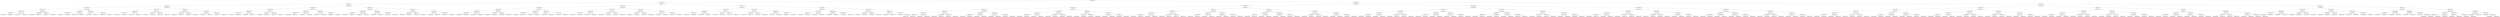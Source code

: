 digraph G{
808334468 [label="Node{data=[7876, 7876]}"]
808334468 -> 1303450773
1303450773 [label="Node{data=[6581, 6581]}"]
1303450773 -> 1870912393
1870912393 [label="Node{data=[2350, 2350]}"]
1870912393 -> 1360012881
1360012881 [label="Node{data=[2109, 2109]}"]
1360012881 -> 282829539
282829539 [label="Node{data=[2061, 2061]}"]
282829539 -> 1426790865
1426790865 [label="Node{data=[2007, 2007]}"]
1426790865 -> 614850410
614850410 [label="Node{data=[1940, 1940]}"]
614850410 -> 1960265473
1960265473 [label="Node{data=[1938, 1938]}"]
1960265473 -> 961949634
961949634 [label="Node{data=[1937, 1937]}"]
1960265473 -> 882797736
882797736 [label="Node{data=[1939, 1939]}"]
614850410 -> 1045081054
1045081054 [label="Node{data=[1982, 1982]}"]
1045081054 -> 1894452313
1894452313 [label="Node{data=[1941, 1941]}"]
1045081054 -> 2026575289
2026575289 [label="Node{data=[2006, 2006]}"]
1426790865 -> 1064815908
1064815908 [label="Node{data=[2011, 2011]}"]
1064815908 -> 1409844559
1409844559 [label="Node{data=[2009, 2009]}"]
1409844559 -> 2091500115
2091500115 [label="Node{data=[2008, 2008]}"]
1409844559 -> 1559197346
1559197346 [label="Node{data=[2010, 2010]}"]
1064815908 -> 1567657718
1567657718 [label="Node{data=[2059, 2059]}"]
1567657718 -> 1296190186
1296190186 [label="Node{data=[2012, 2012]}"]
1567657718 -> 2144055883
2144055883 [label="Node{data=[2060, 2060]}"]
282829539 -> 1488359798
1488359798 [label="Node{data=[2069, 2069]}"]
1488359798 -> 32027560
32027560 [label="Node{data=[2065, 2065]}"]
32027560 -> 1579330661
1579330661 [label="Node{data=[2063, 2063]}"]
1579330661 -> 2094601216
2094601216 [label="Node{data=[2062, 2062]}"]
1579330661 -> 277354444
277354444 [label="Node{data=[2064, 2064]}"]
32027560 -> 1413055366
1413055366 [label="Node{data=[2067, 2067]}"]
1413055366 -> 523455712
523455712 [label="Node{data=[2066, 2066]}"]
1413055366 -> 729686546
729686546 [label="Node{data=[2068, 2068]}"]
1488359798 -> 2073585350
2073585350 [label="Node{data=[2073, 2073]}"]
2073585350 -> 1663430528
1663430528 [label="Node{data=[2071, 2071]}"]
1663430528 -> 1727331144
1727331144 [label="Node{data=[2070, 2070]}"]
1663430528 -> 1010842422
1010842422 [label="Node{data=[2072, 2072]}"]
2073585350 -> 81183790
81183790 [label="Node{data=[2075, 2075]}"]
81183790 -> 1220768475
1220768475 [label="Node{data=[2074, 2074]}"]
81183790 -> 162328112
162328112 [label="Node{data=[2076, 2076]}"]
1360012881 -> 873004472
873004472 [label="Node{data=[2166, 2166]}"]
873004472 -> 105756835
105756835 [label="Node{data=[2117, 2117]}"]
105756835 -> 1431000859
1431000859 [label="Node{data=[2113, 2113]}"]
1431000859 -> 1006173932
1006173932 [label="Node{data=[2111, 2111]}"]
1006173932 -> 1215181078
1215181078 [label="Node{data=[2110, 2110]}"]
1006173932 -> 588054552
588054552 [label="Node{data=[2112, 2112]}"]
1431000859 -> 745634029
745634029 [label="Node{data=[2115, 2115]}"]
745634029 -> 1342372881
1342372881 [label="Node{data=[2114, 2114]}"]
745634029 -> 1767735686
1767735686 [label="Node{data=[2116, 2116]}"]
105756835 -> 572211573
572211573 [label="Node{data=[2121, 2121]}"]
572211573 -> 92988363
92988363 [label="Node{data=[2119, 2119]}"]
92988363 -> 1118795039
1118795039 [label="Node{data=[2118, 2118]}"]
92988363 -> 1199279485
1199279485 [label="Node{data=[2120, 2120]}"]
572211573 -> 1066630158
1066630158 [label="Node{data=[2139, 2139]}"]
1066630158 -> 1834304652
1834304652 [label="Node{data=[2138, 2138]}"]
1066630158 -> 1424741300
1424741300 [label="Node{data=[2140, 2140]}"]
873004472 -> 1331735601
1331735601 [label="Node{data=[2342, 2342]}"]
1331735601 -> 1798818527
1798818527 [label="Node{data=[2338, 2338]}"]
1798818527 -> 738296337
738296337 [label="Node{data=[2210, 2210]}"]
738296337 -> 645763670
645763670 [label="Node{data=[2196, 2196]}"]
738296337 -> 1823908748
1823908748 [label="Node{data=[2337, 2337]}"]
1798818527 -> 964886007
964886007 [label="Node{data=[2340, 2340]}"]
964886007 -> 422830556
422830556 [label="Node{data=[2339, 2339]}"]
964886007 -> 1402355598
1402355598 [label="Node{data=[2341, 2341]}"]
1331735601 -> 182799539
182799539 [label="Node{data=[2346, 2346]}"]
182799539 -> 614884701
614884701 [label="Node{data=[2344, 2344]}"]
614884701 -> 580738324
580738324 [label="Node{data=[2343, 2343]}"]
614884701 -> 1083538566
1083538566 [label="Node{data=[2345, 2345]}"]
182799539 -> 1614094579
1614094579 [label="Node{data=[2348, 2348]}"]
1614094579 -> 2007903525
2007903525 [label="Node{data=[2347, 2347]}"]
1614094579 -> 1058253625
1058253625 [label="Node{data=[2349, 2349]}"]
1870912393 -> 1418297617
1418297617 [label="Node{data=[6524, 6524]}"]
1418297617 -> 494010827
494010827 [label="Node{data=[6489, 6489]}"]
494010827 -> 464769093
464769093 [label="Node{data=[2387, 2387]}"]
464769093 -> 970713705
970713705 [label="Node{data=[2354, 2354]}"]
970713705 -> 558003530
558003530 [label="Node{data=[2352, 2352]}"]
558003530 -> 741557488
741557488 [label="Node{data=[2351, 2351]}"]
558003530 -> 688363723
688363723 [label="Node{data=[2353, 2353]}"]
970713705 -> 1340712736
1340712736 [label="Node{data=[2356, 2356]}"]
1340712736 -> 2108912562
2108912562 [label="Node{data=[2355, 2355]}"]
1340712736 -> 1267838000
1267838000 [label="Node{data=[2357, 2357]}"]
464769093 -> 1590010953
1590010953 [label="Node{data=[3478, 3478]}"]
1590010953 -> 1553451030
1553451030 [label="Node{data=[3420, 3420]}"]
1553451030 -> 979308245
979308245 [label="Node{data=[2404, 2404]}"]
1553451030 -> 2087306626
2087306626 [label="Node{data=[3476, 3476]}"]
1590010953 -> 259899818
259899818 [label="Node{data=[3508, 3508]}"]
259899818 -> 1833467691
1833467691 [label="Node{data=[3507, 3507]}"]
259899818 -> 790887921
790887921 [label="Node{data=[5513, 5513]}"]
494010827 -> 492070978
492070978 [label="Node{data=[6516, 6516]}"]
492070978 -> 2084932307
2084932307 [label="Node{data=[6512, 6512]}"]
2084932307 -> 1390023511
1390023511 [label="Node{data=[6510, 6510]}"]
1390023511 -> 1646698632
1646698632 [label="Node{data=[6509, 6509]}"]
1390023511 -> 1552859894
1552859894 [label="Node{data=[6511, 6511]}"]
2084932307 -> 214816934
214816934 [label="Node{data=[6514, 6514]}"]
214816934 -> 235872963
235872963 [label="Node{data=[6513, 6513]}"]
214816934 -> 1501225322
1501225322 [label="Node{data=[6515, 6515]}"]
492070978 -> 1934164417
1934164417 [label="Node{data=[6520, 6520]}"]
1934164417 -> 295960550
295960550 [label="Node{data=[6518, 6518]}"]
295960550 -> 1724767787
1724767787 [label="Node{data=[6517, 6517]}"]
295960550 -> 1748111913
1748111913 [label="Node{data=[6519, 6519]}"]
1934164417 -> 1406026215
1406026215 [label="Node{data=[6522, 6522]}"]
1406026215 -> 1570560183
1570560183 [label="Node{data=[6521, 6521]}"]
1406026215 -> 1437100457
1437100457 [label="Node{data=[6523, 6523]}"]
1418297617 -> 762550895
762550895 [label="Node{data=[6565, 6565]}"]
762550895 -> 210970463
210970463 [label="Node{data=[6532, 6532]}"]
210970463 -> 930160410
930160410 [label="Node{data=[6528, 6528]}"]
930160410 -> 562220412
562220412 [label="Node{data=[6526, 6526]}"]
562220412 -> 278109121
278109121 [label="Node{data=[6525, 6525]}"]
562220412 -> 95416147
95416147 [label="Node{data=[6527, 6527]}"]
930160410 -> 974764339
974764339 [label="Node{data=[6530, 6530]}"]
974764339 -> 222784033
222784033 [label="Node{data=[6529, 6529]}"]
974764339 -> 25605595
25605595 [label="Node{data=[6531, 6531]}"]
210970463 -> 2074675151
2074675151 [label="Node{data=[6536, 6536]}"]
2074675151 -> 202308008
202308008 [label="Node{data=[6534, 6534]}"]
202308008 -> 976129130
976129130 [label="Node{data=[6533, 6533]}"]
202308008 -> 246599321
246599321 [label="Node{data=[6535, 6535]}"]
2074675151 -> 1024866303
1024866303 [label="Node{data=[6553, 6553]}"]
1024866303 -> 1185831500
1185831500 [label="Node{data=[6537, 6537]}"]
1024866303 -> 145609519
145609519 [label="Node{data=[6564, 6564]}"]
762550895 -> 275972773
275972773 [label="Node{data=[6573, 6573]}"]
275972773 -> 483817115
483817115 [label="Node{data=[6569, 6569]}"]
483817115 -> 673063799
673063799 [label="Node{data=[6567, 6567]}"]
673063799 -> 1322039792
1322039792 [label="Node{data=[6566, 6566]}"]
673063799 -> 1185082534
1185082534 [label="Node{data=[6568, 6568]}"]
483817115 -> 1777285191
1777285191 [label="Node{data=[6571, 6571]}"]
1777285191 -> 808696726
808696726 [label="Node{data=[6570, 6570]}"]
1777285191 -> 463177561
463177561 [label="Node{data=[6572, 6572]}"]
275972773 -> 1250791248
1250791248 [label="Node{data=[6577, 6577]}"]
1250791248 -> 1513139014
1513139014 [label="Node{data=[6575, 6575]}"]
1513139014 -> 2003981469
2003981469 [label="Node{data=[6574, 6574]}"]
1513139014 -> 815051877
815051877 [label="Node{data=[6576, 6576]}"]
1250791248 -> 373639720
373639720 [label="Node{data=[6579, 6579]}"]
373639720 -> 1232124221
1232124221 [label="Node{data=[6578, 6578]}"]
373639720 -> 742644274
742644274 [label="Node{data=[6580, 6580]}"]
1303450773 -> 971072579
971072579 [label="Node{data=[6777, 6777]}"]
971072579 -> 97090909
97090909 [label="Node{data=[6713, 6713]}"]
97090909 -> 1237095816
1237095816 [label="Node{data=[6697, 6697]}"]
1237095816 -> 2073842887
2073842887 [label="Node{data=[6589, 6589]}"]
2073842887 -> 1231938699
1231938699 [label="Node{data=[6585, 6585]}"]
1231938699 -> 117463918
117463918 [label="Node{data=[6583, 6583]}"]
117463918 -> 708681427
708681427 [label="Node{data=[6582, 6582]}"]
117463918 -> 866045247
866045247 [label="Node{data=[6584, 6584]}"]
1231938699 -> 368127611
368127611 [label="Node{data=[6587, 6587]}"]
368127611 -> 271568000
271568000 [label="Node{data=[6586, 6586]}"]
368127611 -> 1445073744
1445073744 [label="Node{data=[6588, 6588]}"]
2073842887 -> 328260510
328260510 [label="Node{data=[6593, 6593]}"]
328260510 -> 252620129
252620129 [label="Node{data=[6591, 6591]}"]
252620129 -> 1638607820
1638607820 [label="Node{data=[6590, 6590]}"]
252620129 -> 659889210
659889210 [label="Node{data=[6592, 6592]}"]
328260510 -> 848064357
848064357 [label="Node{data=[6690, 6690]}"]
848064357 -> 1217636848
1217636848 [label="Node{data=[6594, 6594]}"]
848064357 -> 1893604965
1893604965 [label="Node{data=[6696, 6696]}"]
1237095816 -> 2137356424
2137356424 [label="Node{data=[6705, 6705]}"]
2137356424 -> 784586566
784586566 [label="Node{data=[6701, 6701]}"]
784586566 -> 2076849991
2076849991 [label="Node{data=[6699, 6699]}"]
2076849991 -> 2078745453
2078745453 [label="Node{data=[6698, 6698]}"]
2076849991 -> 798143905
798143905 [label="Node{data=[6700, 6700]}"]
784586566 -> 526073586
526073586 [label="Node{data=[6703, 6703]}"]
526073586 -> 889274961
889274961 [label="Node{data=[6702, 6702]}"]
526073586 -> 2009068503
2009068503 [label="Node{data=[6704, 6704]}"]
2137356424 -> 1304067900
1304067900 [label="Node{data=[6709, 6709]}"]
1304067900 -> 198210775
198210775 [label="Node{data=[6707, 6707]}"]
198210775 -> 888978486
888978486 [label="Node{data=[6706, 6706]}"]
198210775 -> 1012252725
1012252725 [label="Node{data=[6708, 6708]}"]
1304067900 -> 579345180
579345180 [label="Node{data=[6711, 6711]}"]
579345180 -> 720811350
720811350 [label="Node{data=[6710, 6710]}"]
579345180 -> 2075832626
2075832626 [label="Node{data=[6712, 6712]}"]
97090909 -> 1769771544
1769771544 [label="Node{data=[6729, 6729]}"]
1769771544 -> 198063312
198063312 [label="Node{data=[6721, 6721]}"]
198063312 -> 344816890
344816890 [label="Node{data=[6717, 6717]}"]
344816890 -> 982547576
982547576 [label="Node{data=[6715, 6715]}"]
982547576 -> 938595680
938595680 [label="Node{data=[6714, 6714]}"]
982547576 -> 1298337786
1298337786 [label="Node{data=[6716, 6716]}"]
344816890 -> 855035904
855035904 [label="Node{data=[6719, 6719]}"]
855035904 -> 196876698
196876698 [label="Node{data=[6718, 6718]}"]
855035904 -> 845125464
845125464 [label="Node{data=[6720, 6720]}"]
198063312 -> 1737900598
1737900598 [label="Node{data=[6725, 6725]}"]
1737900598 -> 1667557396
1667557396 [label="Node{data=[6723, 6723]}"]
1667557396 -> 150949163
150949163 [label="Node{data=[6722, 6722]}"]
1667557396 -> 1179975227
1179975227 [label="Node{data=[6724, 6724]}"]
1737900598 -> 319193909
319193909 [label="Node{data=[6727, 6727]}"]
319193909 -> 1474755849
1474755849 [label="Node{data=[6726, 6726]}"]
319193909 -> 629306571
629306571 [label="Node{data=[6728, 6728]}"]
1769771544 -> 1153885030
1153885030 [label="Node{data=[6737, 6737]}"]
1153885030 -> 1669259232
1669259232 [label="Node{data=[6733, 6733]}"]
1669259232 -> 51410995
51410995 [label="Node{data=[6731, 6731]}"]
51410995 -> 897736886
897736886 [label="Node{data=[6730, 6730]}"]
51410995 -> 1177315507
1177315507 [label="Node{data=[6732, 6732]}"]
1669259232 -> 1404583497
1404583497 [label="Node{data=[6735, 6735]}"]
1404583497 -> 1399391725
1399391725 [label="Node{data=[6734, 6734]}"]
1404583497 -> 1976064230
1976064230 [label="Node{data=[6736, 6736]}"]
1153885030 -> 1350881052
1350881052 [label="Node{data=[6773, 6773]}"]
1350881052 -> 1113389363
1113389363 [label="Node{data=[6771, 6771]}"]
1113389363 -> 1493289720
1493289720 [label="Node{data=[6738, 6738]}"]
1113389363 -> 1849275990
1849275990 [label="Node{data=[6772, 6772]}"]
1350881052 -> 414415010
414415010 [label="Node{data=[6775, 6775]}"]
414415010 -> 1023647718
1023647718 [label="Node{data=[6774, 6774]}"]
414415010 -> 1786959028
1786959028 [label="Node{data=[6776, 6776]}"]
971072579 -> 1227510964
1227510964 [label="Node{data=[7844, 7844]}"]
1227510964 -> 1247757147
1247757147 [label="Node{data=[7764, 7764]}"]
1247757147 -> 1795299673
1795299673 [label="Node{data=[7756, 7756]}"]
1795299673 -> 391731193
391731193 [label="Node{data=[6781, 6781]}"]
391731193 -> 214777426
214777426 [label="Node{data=[6779, 6779]}"]
214777426 -> 1010364683
1010364683 [label="Node{data=[6778, 6778]}"]
214777426 -> 1191964420
1191964420 [label="Node{data=[6780, 6780]}"]
391731193 -> 447778435
447778435 [label="Node{data=[6804, 6804]}"]
447778435 -> 2137656361
2137656361 [label="Node{data=[6782, 6782]}"]
447778435 -> 69278310
69278310 [label="Node{data=[6825, 6825]}"]
1795299673 -> 483046953
483046953 [label="Node{data=[7760, 7760]}"]
483046953 -> 34662309
34662309 [label="Node{data=[7758, 7758]}"]
34662309 -> 758425738
758425738 [label="Node{data=[7757, 7757]}"]
34662309 -> 558527840
558527840 [label="Node{data=[7759, 7759]}"]
483046953 -> 1752753310
1752753310 [label="Node{data=[7762, 7762]}"]
1752753310 -> 1842355195
1842355195 [label="Node{data=[7761, 7761]}"]
1752753310 -> 1697160755
1697160755 [label="Node{data=[7763, 7763]}"]
1247757147 -> 389748355
389748355 [label="Node{data=[7836, 7836]}"]
389748355 -> 944266478
944266478 [label="Node{data=[7797, 7797]}"]
944266478 -> 1437243359
1437243359 [label="Node{data=[7766, 7766]}"]
1437243359 -> 1959940703
1959940703 [label="Node{data=[7765, 7765]}"]
1437243359 -> 999480648
999480648 [label="Node{data=[7767, 7767]}"]
944266478 -> 1095191032
1095191032 [label="Node{data=[7834, 7834]}"]
1095191032 -> 1087515232
1087515232 [label="Node{data=[7833, 7833]}"]
1095191032 -> 645187727
645187727 [label="Node{data=[7835, 7835]}"]
389748355 -> 186726804
186726804 [label="Node{data=[7840, 7840]}"]
186726804 -> 1892854145
1892854145 [label="Node{data=[7838, 7838]}"]
1892854145 -> 562171089
562171089 [label="Node{data=[7837, 7837]}"]
1892854145 -> 565352670
565352670 [label="Node{data=[7839, 7839]}"]
186726804 -> 601749733
601749733 [label="Node{data=[7842, 7842]}"]
601749733 -> 1185334206
1185334206 [label="Node{data=[7841, 7841]}"]
601749733 -> 2012461887
2012461887 [label="Node{data=[7843, 7843]}"]
1227510964 -> 1119005047
1119005047 [label="Node{data=[7860, 7860]}"]
1119005047 -> 241462036
241462036 [label="Node{data=[7852, 7852]}"]
241462036 -> 2117071445
2117071445 [label="Node{data=[7848, 7848]}"]
2117071445 -> 351245548
351245548 [label="Node{data=[7846, 7846]}"]
351245548 -> 1136750103
1136750103 [label="Node{data=[7845, 7845]}"]
351245548 -> 1850773936
1850773936 [label="Node{data=[7847, 7847]}"]
2117071445 -> 1877764981
1877764981 [label="Node{data=[7850, 7850]}"]
1877764981 -> 122473104
122473104 [label="Node{data=[7849, 7849]}"]
1877764981 -> 1337306552
1337306552 [label="Node{data=[7851, 7851]}"]
241462036 -> 620914927
620914927 [label="Node{data=[7856, 7856]}"]
620914927 -> 691607801
691607801 [label="Node{data=[7854, 7854]}"]
691607801 -> 1212178180
1212178180 [label="Node{data=[7853, 7853]}"]
691607801 -> 712700889
712700889 [label="Node{data=[7855, 7855]}"]
620914927 -> 470393705
470393705 [label="Node{data=[7858, 7858]}"]
470393705 -> 2107018945
2107018945 [label="Node{data=[7857, 7857]}"]
470393705 -> 937707016
937707016 [label="Node{data=[7859, 7859]}"]
1119005047 -> 1258131222
1258131222 [label="Node{data=[7868, 7868]}"]
1258131222 -> 465469387
465469387 [label="Node{data=[7864, 7864]}"]
465469387 -> 1385634555
1385634555 [label="Node{data=[7862, 7862]}"]
1385634555 -> 1205260967
1205260967 [label="Node{data=[7861, 7861]}"]
1385634555 -> 1643470964
1643470964 [label="Node{data=[7863, 7863]}"]
465469387 -> 157096870
157096870 [label="Node{data=[7866, 7866]}"]
157096870 -> 1668782260
1668782260 [label="Node{data=[7865, 7865]}"]
157096870 -> 314916247
314916247 [label="Node{data=[7867, 7867]}"]
1258131222 -> 1484331387
1484331387 [label="Node{data=[7872, 7872]}"]
1484331387 -> 957917689
957917689 [label="Node{data=[7870, 7870]}"]
957917689 -> 1718953046
1718953046 [label="Node{data=[7869, 7869]}"]
957917689 -> 1575457930
1575457930 [label="Node{data=[7871, 7871]}"]
1484331387 -> 1296428172
1296428172 [label="Node{data=[7874, 7874]}"]
1296428172 -> 837735356
837735356 [label="Node{data=[7873, 7873]}"]
1296428172 -> 2130052675
2130052675 [label="Node{data=[7875, 7875]}"]
808334468 -> 534027987
534027987 [label="Node{data=[9448, 9448]}"]
534027987 -> 2107056169
2107056169 [label="Node{data=[8660, 8660]}"]
2107056169 -> 975404820
975404820 [label="Node{data=[8099, 8099]}"]
975404820 -> 1957274125
1957274125 [label="Node{data=[8067, 8067]}"]
1957274125 -> 1336969293
1336969293 [label="Node{data=[8051, 8051]}"]
1336969293 -> 191004666
191004666 [label="Node{data=[7884, 7884]}"]
191004666 -> 714635869
714635869 [label="Node{data=[7880, 7880]}"]
714635869 -> 320343241
320343241 [label="Node{data=[7878, 7878]}"]
320343241 -> 1478564871
1478564871 [label="Node{data=[7877, 7877]}"]
320343241 -> 1084503382
1084503382 [label="Node{data=[7879, 7879]}"]
714635869 -> 688387469
688387469 [label="Node{data=[7882, 7882]}"]
688387469 -> 2058013216
2058013216 [label="Node{data=[7881, 7881]}"]
688387469 -> 716910678
716910678 [label="Node{data=[7883, 7883]}"]
191004666 -> 1263845074
1263845074 [label="Node{data=[7926, 7926]}"]
1263845074 -> 1575588264
1575588264 [label="Node{data=[7886, 7886]}"]
1575588264 -> 1908325375
1908325375 [label="Node{data=[7885, 7885]}"]
1575588264 -> 41159710
41159710 [label="Node{data=[7887, 7887]}"]
1263845074 -> 1824034988
1824034988 [label="Node{data=[8049, 8049]}"]
1824034988 -> 2102212674
2102212674 [label="Node{data=[8019, 8019]}"]
1824034988 -> 2041058647
2041058647 [label="Node{data=[8050, 8050]}"]
1336969293 -> 1537139328
1537139328 [label="Node{data=[8059, 8059]}"]
1537139328 -> 1938502831
1938502831 [label="Node{data=[8055, 8055]}"]
1938502831 -> 1729138100
1729138100 [label="Node{data=[8053, 8053]}"]
1729138100 -> 1588281004
1588281004 [label="Node{data=[8052, 8052]}"]
1729138100 -> 1913478427
1913478427 [label="Node{data=[8054, 8054]}"]
1938502831 -> 1485386169
1485386169 [label="Node{data=[8057, 8057]}"]
1485386169 -> 999782961
999782961 [label="Node{data=[8056, 8056]}"]
1485386169 -> 1020161457
1020161457 [label="Node{data=[8058, 8058]}"]
1537139328 -> 607328950
607328950 [label="Node{data=[8063, 8063]}"]
607328950 -> 900133744
900133744 [label="Node{data=[8061, 8061]}"]
900133744 -> 903889159
903889159 [label="Node{data=[8060, 8060]}"]
900133744 -> 2055995887
2055995887 [label="Node{data=[8062, 8062]}"]
607328950 -> 1180062370
1180062370 [label="Node{data=[8065, 8065]}"]
1180062370 -> 1147733099
1147733099 [label="Node{data=[8064, 8064]}"]
1180062370 -> 1941343640
1941343640 [label="Node{data=[8066, 8066]}"]
1957274125 -> 1773103480
1773103480 [label="Node{data=[8083, 8083]}"]
1773103480 -> 488170925
488170925 [label="Node{data=[8075, 8075]}"]
488170925 -> 299823161
299823161 [label="Node{data=[8071, 8071]}"]
299823161 -> 1447261655
1447261655 [label="Node{data=[8069, 8069]}"]
1447261655 -> 1152721614
1152721614 [label="Node{data=[8068, 8068]}"]
1447261655 -> 509248120
509248120 [label="Node{data=[8070, 8070]}"]
299823161 -> 2019813042
2019813042 [label="Node{data=[8073, 8073]}"]
2019813042 -> 893634980
893634980 [label="Node{data=[8072, 8072]}"]
2019813042 -> 1485647504
1485647504 [label="Node{data=[8074, 8074]}"]
488170925 -> 302923451
302923451 [label="Node{data=[8079, 8079]}"]
302923451 -> 1967070270
1967070270 [label="Node{data=[8077, 8077]}"]
1967070270 -> 1587213780
1587213780 [label="Node{data=[8076, 8076]}"]
1967070270 -> 1876080953
1876080953 [label="Node{data=[8078, 8078]}"]
302923451 -> 206219678
206219678 [label="Node{data=[8081, 8081]}"]
206219678 -> 18455237
18455237 [label="Node{data=[8080, 8080]}"]
206219678 -> 136637287
136637287 [label="Node{data=[8082, 8082]}"]
1773103480 -> 1925550123
1925550123 [label="Node{data=[8091, 8091]}"]
1925550123 -> 731562420
731562420 [label="Node{data=[8087, 8087]}"]
731562420 -> 1712896432
1712896432 [label="Node{data=[8085, 8085]}"]
1712896432 -> 1237850567
1237850567 [label="Node{data=[8084, 8084]}"]
1712896432 -> 399674397
399674397 [label="Node{data=[8086, 8086]}"]
731562420 -> 1790470194
1790470194 [label="Node{data=[8089, 8089]}"]
1790470194 -> 1238272492
1238272492 [label="Node{data=[8088, 8088]}"]
1790470194 -> 1078048563
1078048563 [label="Node{data=[8090, 8090]}"]
1925550123 -> 1139829058
1139829058 [label="Node{data=[8095, 8095]}"]
1139829058 -> 1788895478
1788895478 [label="Node{data=[8093, 8093]}"]
1788895478 -> 1469846951
1469846951 [label="Node{data=[8092, 8092]}"]
1788895478 -> 438945864
438945864 [label="Node{data=[8094, 8094]}"]
1139829058 -> 1515391030
1515391030 [label="Node{data=[8097, 8097]}"]
1515391030 -> 857564250
857564250 [label="Node{data=[8096, 8096]}"]
1515391030 -> 77299379
77299379 [label="Node{data=[8098, 8098]}"]
975404820 -> 1352961504
1352961504 [label="Node{data=[8131, 8131]}"]
1352961504 -> 317996410
317996410 [label="Node{data=[8115, 8115]}"]
317996410 -> 1242801354
1242801354 [label="Node{data=[8107, 8107]}"]
1242801354 -> 354559453
354559453 [label="Node{data=[8103, 8103]}"]
354559453 -> 1629315348
1629315348 [label="Node{data=[8101, 8101]}"]
1629315348 -> 1378979744
1378979744 [label="Node{data=[8100, 8100]}"]
1629315348 -> 97735896
97735896 [label="Node{data=[8102, 8102]}"]
354559453 -> 31167858
31167858 [label="Node{data=[8105, 8105]}"]
31167858 -> 197411228
197411228 [label="Node{data=[8104, 8104]}"]
31167858 -> 1440121803
1440121803 [label="Node{data=[8106, 8106]}"]
1242801354 -> 1245472829
1245472829 [label="Node{data=[8111, 8111]}"]
1245472829 -> 395379725
395379725 [label="Node{data=[8109, 8109]}"]
395379725 -> 1047556034
1047556034 [label="Node{data=[8108, 8108]}"]
395379725 -> 1599699740
1599699740 [label="Node{data=[8110, 8110]}"]
1245472829 -> 1980603722
1980603722 [label="Node{data=[8113, 8113]}"]
1980603722 -> 1763925738
1763925738 [label="Node{data=[8112, 8112]}"]
1980603722 -> 1418732147
1418732147 [label="Node{data=[8114, 8114]}"]
317996410 -> 1074078310
1074078310 [label="Node{data=[8123, 8123]}"]
1074078310 -> 1517818081
1517818081 [label="Node{data=[8119, 8119]}"]
1517818081 -> 702529866
702529866 [label="Node{data=[8117, 8117]}"]
702529866 -> 2081029560
2081029560 [label="Node{data=[8116, 8116]}"]
702529866 -> 368506445
368506445 [label="Node{data=[8118, 8118]}"]
1517818081 -> 261292810
261292810 [label="Node{data=[8121, 8121]}"]
261292810 -> 1485915683
1485915683 [label="Node{data=[8120, 8120]}"]
261292810 -> 1799783604
1799783604 [label="Node{data=[8122, 8122]}"]
1074078310 -> 1226851087
1226851087 [label="Node{data=[8127, 8127]}"]
1226851087 -> 1581023858
1581023858 [label="Node{data=[8125, 8125]}"]
1581023858 -> 214857672
214857672 [label="Node{data=[8124, 8124]}"]
1581023858 -> 1399992769
1399992769 [label="Node{data=[8126, 8126]}"]
1226851087 -> 411117723
411117723 [label="Node{data=[8129, 8129]}"]
411117723 -> 571741931
571741931 [label="Node{data=[8128, 8128]}"]
411117723 -> 1562068310
1562068310 [label="Node{data=[8130, 8130]}"]
1352961504 -> 530946829
530946829 [label="Node{data=[8644, 8644]}"]
530946829 -> 242335122
242335122 [label="Node{data=[8636, 8636]}"]
242335122 -> 214974969
214974969 [label="Node{data=[8189, 8189]}"]
214974969 -> 199660736
199660736 [label="Node{data=[8133, 8133]}"]
199660736 -> 942148418
942148418 [label="Node{data=[8132, 8132]}"]
199660736 -> 1001831672
1001831672 [label="Node{data=[8151, 8151]}"]
214974969 -> 896003582
896003582 [label="Node{data=[8412, 8412]}"]
896003582 -> 177749766
177749766 [label="Node{data=[8225, 8225]}"]
896003582 -> 1922189068
1922189068 [label="Node{data=[8635, 8635]}"]
242335122 -> 2085450970
2085450970 [label="Node{data=[8640, 8640]}"]
2085450970 -> 1984917168
1984917168 [label="Node{data=[8638, 8638]}"]
1984917168 -> 1029967728
1029967728 [label="Node{data=[8637, 8637]}"]
1984917168 -> 1571718647
1571718647 [label="Node{data=[8639, 8639]}"]
2085450970 -> 1246937404
1246937404 [label="Node{data=[8642, 8642]}"]
1246937404 -> 1197808680
1197808680 [label="Node{data=[8641, 8641]}"]
1246937404 -> 1516733499
1516733499 [label="Node{data=[8643, 8643]}"]
530946829 -> 1942959037
1942959037 [label="Node{data=[8652, 8652]}"]
1942959037 -> 793266137
793266137 [label="Node{data=[8648, 8648]}"]
793266137 -> 1084459588
1084459588 [label="Node{data=[8646, 8646]}"]
1084459588 -> 646154295
646154295 [label="Node{data=[8645, 8645]}"]
1084459588 -> 752555393
752555393 [label="Node{data=[8647, 8647]}"]
793266137 -> 1094777164
1094777164 [label="Node{data=[8650, 8650]}"]
1094777164 -> 493726346
493726346 [label="Node{data=[8649, 8649]}"]
1094777164 -> 655706912
655706912 [label="Node{data=[8651, 8651]}"]
1942959037 -> 1393960286
1393960286 [label="Node{data=[8656, 8656]}"]
1393960286 -> 366623977
366623977 [label="Node{data=[8654, 8654]}"]
366623977 -> 1695808802
1695808802 [label="Node{data=[8653, 8653]}"]
366623977 -> 1758652139
1758652139 [label="Node{data=[8655, 8655]}"]
1393960286 -> 168559226
168559226 [label="Node{data=[8658, 8658]}"]
168559226 -> 1324702374
1324702374 [label="Node{data=[8657, 8657]}"]
168559226 -> 880100535
880100535 [label="Node{data=[8659, 8659]}"]
2107056169 -> 1265572204
1265572204 [label="Node{data=[8988, 8988]}"]
1265572204 -> 563793321
563793321 [label="Node{data=[8844, 8844]}"]
563793321 -> 1163821910
1163821910 [label="Node{data=[8706, 8706]}"]
1163821910 -> 1536178102
1536178102 [label="Node{data=[8668, 8668]}"]
1536178102 -> 1753735633
1753735633 [label="Node{data=[8664, 8664]}"]
1753735633 -> 528977645
528977645 [label="Node{data=[8662, 8662]}"]
528977645 -> 787675768
787675768 [label="Node{data=[8661, 8661]}"]
528977645 -> 1946506647
1946506647 [label="Node{data=[8663, 8663]}"]
1753735633 -> 593210287
593210287 [label="Node{data=[8666, 8666]}"]
593210287 -> 8960463
8960463 [label="Node{data=[8665, 8665]}"]
593210287 -> 957391516
957391516 [label="Node{data=[8667, 8667]}"]
1536178102 -> 1734865348
1734865348 [label="Node{data=[8672, 8672]}"]
1734865348 -> 429860948
429860948 [label="Node{data=[8670, 8670]}"]
429860948 -> 1553775721
1553775721 [label="Node{data=[8669, 8669]}"]
429860948 -> 1621418276
1621418276 [label="Node{data=[8671, 8671]}"]
1734865348 -> 940950821
940950821 [label="Node{data=[8674, 8674]}"]
940950821 -> 1487439867
1487439867 [label="Node{data=[8673, 8673]}"]
940950821 -> 1642993523
1642993523 [label="Node{data=[8675, 8675]}"]
1163821910 -> 646211499
646211499 [label="Node{data=[8836, 8836]}"]
646211499 -> 816755379
816755379 [label="Node{data=[8832, 8832]}"]
816755379 -> 749042690
749042690 [label="Node{data=[8793, 8793]}"]
749042690 -> 1029813098
1029813098 [label="Node{data=[8763, 8763]}"]
749042690 -> 954020434
954020434 [label="Node{data=[8831, 8831]}"]
816755379 -> 2107843792
2107843792 [label="Node{data=[8834, 8834]}"]
2107843792 -> 2053177866
2053177866 [label="Node{data=[8833, 8833]}"]
2107843792 -> 1252721871
1252721871 [label="Node{data=[8835, 8835]}"]
646211499 -> 456519786
456519786 [label="Node{data=[8840, 8840]}"]
456519786 -> 2144653944
2144653944 [label="Node{data=[8838, 8838]}"]
2144653944 -> 223870682
223870682 [label="Node{data=[8837, 8837]}"]
2144653944 -> 524820163
524820163 [label="Node{data=[8839, 8839]}"]
456519786 -> 726272992
726272992 [label="Node{data=[8842, 8842]}"]
726272992 -> 1926515683
1926515683 [label="Node{data=[8841, 8841]}"]
726272992 -> 1078446669
1078446669 [label="Node{data=[8843, 8843]}"]
563793321 -> 531004032
531004032 [label="Node{data=[8972, 8972]}"]
531004032 -> 1682466719
1682466719 [label="Node{data=[8852, 8852]}"]
1682466719 -> 873702310
873702310 [label="Node{data=[8848, 8848]}"]
873702310 -> 1249383115
1249383115 [label="Node{data=[8846, 8846]}"]
1249383115 -> 1713771390
1713771390 [label="Node{data=[8845, 8845]}"]
1249383115 -> 1106638010
1106638010 [label="Node{data=[8847, 8847]}"]
873702310 -> 1750233521
1750233521 [label="Node{data=[8850, 8850]}"]
1750233521 -> 1647761466
1647761466 [label="Node{data=[8849, 8849]}"]
1750233521 -> 886938337
886938337 [label="Node{data=[8851, 8851]}"]
1682466719 -> 1524889828
1524889828 [label="Node{data=[8856, 8856]}"]
1524889828 -> 566740464
566740464 [label="Node{data=[8854, 8854]}"]
566740464 -> 1969503994
1969503994 [label="Node{data=[8853, 8853]}"]
566740464 -> 758556709
758556709 [label="Node{data=[8855, 8855]}"]
1524889828 -> 1758941631
1758941631 [label="Node{data=[8858, 8858]}"]
1758941631 -> 1998643472
1998643472 [label="Node{data=[8857, 8857]}"]
1758941631 -> 602374880
602374880 [label="Node{data=[8971, 8971]}"]
531004032 -> 990404921
990404921 [label="Node{data=[8980, 8980]}"]
990404921 -> 1761645902
1761645902 [label="Node{data=[8976, 8976]}"]
1761645902 -> 433639711
433639711 [label="Node{data=[8974, 8974]}"]
433639711 -> 112701510
112701510 [label="Node{data=[8973, 8973]}"]
433639711 -> 2127435776
2127435776 [label="Node{data=[8975, 8975]}"]
1761645902 -> 319379570
319379570 [label="Node{data=[8978, 8978]}"]
319379570 -> 1275470629
1275470629 [label="Node{data=[8977, 8977]}"]
319379570 -> 2005442403
2005442403 [label="Node{data=[8979, 8979]}"]
990404921 -> 2038994826
2038994826 [label="Node{data=[8984, 8984]}"]
2038994826 -> 538675713
538675713 [label="Node{data=[8982, 8982]}"]
538675713 -> 1568246316
1568246316 [label="Node{data=[8981, 8981]}"]
538675713 -> 1857643879
1857643879 [label="Node{data=[8983, 8983]}"]
2038994826 -> 1395694589
1395694589 [label="Node{data=[8986, 8986]}"]
1395694589 -> 789006360
789006360 [label="Node{data=[8985, 8985]}"]
1395694589 -> 1044291390
1044291390 [label="Node{data=[8987, 8987]}"]
1265572204 -> 453593027
453593027 [label="Node{data=[9300, 9300]}"]
453593027 -> 1286723628
1286723628 [label="Node{data=[9216, 9216]}"]
1286723628 -> 1499668010
1499668010 [label="Node{data=[9208, 9208]}"]
1499668010 -> 334409047
334409047 [label="Node{data=[9204, 9204]}"]
334409047 -> 1116264374
1116264374 [label="Node{data=[9011, 9011]}"]
1116264374 -> 3802995
3802995 [label="Node{data=[8989, 8989]}"]
1116264374 -> 1097456400
1097456400 [label="Node{data=[9177, 9177]}"]
334409047 -> 655053439
655053439 [label="Node{data=[9206, 9206]}"]
655053439 -> 599393359
599393359 [label="Node{data=[9205, 9205]}"]
655053439 -> 1936428756
1936428756 [label="Node{data=[9207, 9207]}"]
1499668010 -> 2085972722
2085972722 [label="Node{data=[9212, 9212]}"]
2085972722 -> 28329901
28329901 [label="Node{data=[9210, 9210]}"]
28329901 -> 1918612392
1918612392 [label="Node{data=[9209, 9209]}"]
28329901 -> 1567202841
1567202841 [label="Node{data=[9211, 9211]}"]
2085972722 -> 171736508
171736508 [label="Node{data=[9214, 9214]}"]
171736508 -> 162713209
162713209 [label="Node{data=[9213, 9213]}"]
171736508 -> 643557908
643557908 [label="Node{data=[9215, 9215]}"]
1286723628 -> 928199056
928199056 [label="Node{data=[9292, 9292]}"]
928199056 -> 1592490843
1592490843 [label="Node{data=[9288, 9288]}"]
1592490843 -> 1094039545
1094039545 [label="Node{data=[9246, 9246]}"]
1094039545 -> 944242305
944242305 [label="Node{data=[9217, 9217]}"]
1094039545 -> 372676520
372676520 [label="Node{data=[9287, 9287]}"]
1592490843 -> 318904214
318904214 [label="Node{data=[9290, 9290]}"]
318904214 -> 2137321584
2137321584 [label="Node{data=[9289, 9289]}"]
318904214 -> 2026945259
2026945259 [label="Node{data=[9291, 9291]}"]
928199056 -> 1517939086
1517939086 [label="Node{data=[9296, 9296]}"]
1517939086 -> 1497693168
1497693168 [label="Node{data=[9294, 9294]}"]
1497693168 -> 33257432
33257432 [label="Node{data=[9293, 9293]}"]
1497693168 -> 2080473838
2080473838 [label="Node{data=[9295, 9295]}"]
1517939086 -> 1772167545
1772167545 [label="Node{data=[9298, 9298]}"]
1772167545 -> 398777542
398777542 [label="Node{data=[9297, 9297]}"]
1772167545 -> 1306209361
1306209361 [label="Node{data=[9299, 9299]}"]
453593027 -> 1035846134
1035846134 [label="Node{data=[9356, 9356]}"]
1035846134 -> 1576502737
1576502737 [label="Node{data=[9348, 9348]}"]
1576502737 -> 1826902085
1826902085 [label="Node{data=[9344, 9344]}"]
1826902085 -> 2026459180
2026459180 [label="Node{data=[9302, 9302]}"]
2026459180 -> 732470450
732470450 [label="Node{data=[9301, 9301]}"]
2026459180 -> 1242586395
1242586395 [label="Node{data=[9303, 9303]}"]
1826902085 -> 79190628
79190628 [label="Node{data=[9346, 9346]}"]
79190628 -> 918692591
918692591 [label="Node{data=[9345, 9345]}"]
79190628 -> 1499489673
1499489673 [label="Node{data=[9347, 9347]}"]
1576502737 -> 298844987
298844987 [label="Node{data=[9352, 9352]}"]
298844987 -> 1467809823
1467809823 [label="Node{data=[9350, 9350]}"]
1467809823 -> 1888453957
1888453957 [label="Node{data=[9349, 9349]}"]
1467809823 -> 706341616
706341616 [label="Node{data=[9351, 9351]}"]
298844987 -> 1002564947
1002564947 [label="Node{data=[9354, 9354]}"]
1002564947 -> 67338188
67338188 [label="Node{data=[9353, 9353]}"]
1002564947 -> 145389476
145389476 [label="Node{data=[9355, 9355]}"]
1035846134 -> 1837191723
1837191723 [label="Node{data=[9440, 9440]}"]
1837191723 -> 1503560125
1503560125 [label="Node{data=[9436, 9436]}"]
1503560125 -> 1182562397
1182562397 [label="Node{data=[9358, 9358]}"]
1182562397 -> 489693281
489693281 [label="Node{data=[9357, 9357]}"]
1182562397 -> 2051484134
2051484134 [label="Node{data=[9359, 9359]}"]
1503560125 -> 1475988602
1475988602 [label="Node{data=[9438, 9438]}"]
1475988602 -> 1919088712
1919088712 [label="Node{data=[9437, 9437]}"]
1475988602 -> 1850604877
1850604877 [label="Node{data=[9439, 9439]}"]
1837191723 -> 763818363
763818363 [label="Node{data=[9444, 9444]}"]
763818363 -> 872772269
872772269 [label="Node{data=[9442, 9442]}"]
872772269 -> 1363176669
1363176669 [label="Node{data=[9441, 9441]}"]
872772269 -> 1348879405
1348879405 [label="Node{data=[9443, 9443]}"]
763818363 -> 1248946803
1248946803 [label="Node{data=[9446, 9446]}"]
1248946803 -> 1442769290
1442769290 [label="Node{data=[9445, 9445]}"]
1248946803 -> 118112620
118112620 [label="Node{data=[9447, 9447]}"]
534027987 -> 1697593996
1697593996 [label="Node{data=[9819, 9819]}"]
1697593996 -> 617412264
617412264 [label="Node{data=[9549, 9549]}"]
617412264 -> 115144962
115144962 [label="Node{data=[9495, 9495]}"]
115144962 -> 1393084820
1393084820 [label="Node{data=[9479, 9479]}"]
1393084820 -> 1332699683
1332699683 [label="Node{data=[9471, 9471]}"]
1332699683 -> 206943440
206943440 [label="Node{data=[9467, 9467]}"]
206943440 -> 1830836401
1830836401 [label="Node{data=[9450, 9450]}"]
1830836401 -> 2020698344
2020698344 [label="Node{data=[9449, 9449]}"]
1830836401 -> 1287353279
1287353279 [label="Node{data=[9466, 9466]}"]
206943440 -> 1835646412
1835646412 [label="Node{data=[9469, 9469]}"]
1835646412 -> 40076544
40076544 [label="Node{data=[9468, 9468]}"]
1835646412 -> 1898351500
1898351500 [label="Node{data=[9470, 9470]}"]
1332699683 -> 1721186460
1721186460 [label="Node{data=[9475, 9475]}"]
1721186460 -> 1177579103
1177579103 [label="Node{data=[9473, 9473]}"]
1177579103 -> 1491445788
1491445788 [label="Node{data=[9472, 9472]}"]
1177579103 -> 492446311
492446311 [label="Node{data=[9474, 9474]}"]
1721186460 -> 1121364616
1121364616 [label="Node{data=[9477, 9477]}"]
1121364616 -> 122775067
122775067 [label="Node{data=[9476, 9476]}"]
1121364616 -> 1912703909
1912703909 [label="Node{data=[9478, 9478]}"]
1393084820 -> 1048888984
1048888984 [label="Node{data=[9487, 9487]}"]
1048888984 -> 1232185642
1232185642 [label="Node{data=[9483, 9483]}"]
1232185642 -> 1167884193
1167884193 [label="Node{data=[9481, 9481]}"]
1167884193 -> 993957908
993957908 [label="Node{data=[9480, 9480]}"]
1167884193 -> 597043693
597043693 [label="Node{data=[9482, 9482]}"]
1232185642 -> 1735060556
1735060556 [label="Node{data=[9485, 9485]}"]
1735060556 -> 1093527159
1093527159 [label="Node{data=[9484, 9484]}"]
1735060556 -> 236730494
236730494 [label="Node{data=[9486, 9486]}"]
1048888984 -> 475504913
475504913 [label="Node{data=[9491, 9491]}"]
475504913 -> 753874523
753874523 [label="Node{data=[9489, 9489]}"]
753874523 -> 39810031
39810031 [label="Node{data=[9488, 9488]}"]
753874523 -> 1836020754
1836020754 [label="Node{data=[9490, 9490]}"]
475504913 -> 1276186503
1276186503 [label="Node{data=[9493, 9493]}"]
1276186503 -> 421115312
421115312 [label="Node{data=[9492, 9492]}"]
1276186503 -> 1621130615
1621130615 [label="Node{data=[9494, 9494]}"]
115144962 -> 1987664533
1987664533 [label="Node{data=[9511, 9511]}"]
1987664533 -> 852496106
852496106 [label="Node{data=[9503, 9503]}"]
852496106 -> 1722849589
1722849589 [label="Node{data=[9499, 9499]}"]
1722849589 -> 93854545
93854545 [label="Node{data=[9497, 9497]}"]
93854545 -> 965297285
965297285 [label="Node{data=[9496, 9496]}"]
93854545 -> 186427904
186427904 [label="Node{data=[9498, 9498]}"]
1722849589 -> 1770517351
1770517351 [label="Node{data=[9501, 9501]}"]
1770517351 -> 738209685
738209685 [label="Node{data=[9500, 9500]}"]
1770517351 -> 1600060412
1600060412 [label="Node{data=[9502, 9502]}"]
852496106 -> 830215869
830215869 [label="Node{data=[9507, 9507]}"]
830215869 -> 1731643198
1731643198 [label="Node{data=[9505, 9505]}"]
1731643198 -> 1256665290
1256665290 [label="Node{data=[9504, 9504]}"]
1731643198 -> 1657713521
1657713521 [label="Node{data=[9506, 9506]}"]
830215869 -> 869697643
869697643 [label="Node{data=[9509, 9509]}"]
869697643 -> 1644733976
1644733976 [label="Node{data=[9508, 9508]}"]
869697643 -> 295349235
295349235 [label="Node{data=[9510, 9510]}"]
1987664533 -> 114874250
114874250 [label="Node{data=[9519, 9519]}"]
114874250 -> 21660394
21660394 [label="Node{data=[9515, 9515]}"]
21660394 -> 643157181
643157181 [label="Node{data=[9513, 9513]}"]
643157181 -> 1658072759
1658072759 [label="Node{data=[9512, 9512]}"]
643157181 -> 586207712
586207712 [label="Node{data=[9514, 9514]}"]
21660394 -> 2004372102
2004372102 [label="Node{data=[9517, 9517]}"]
2004372102 -> 2134921456
2134921456 [label="Node{data=[9516, 9516]}"]
2004372102 -> 1017276473
1017276473 [label="Node{data=[9518, 9518]}"]
114874250 -> 419021212
419021212 [label="Node{data=[9523, 9523]}"]
419021212 -> 761304191
761304191 [label="Node{data=[9521, 9521]}"]
761304191 -> 1356502771
1356502771 [label="Node{data=[9520, 9520]}"]
761304191 -> 2132201329
2132201329 [label="Node{data=[9522, 9522]}"]
419021212 -> 691340334
691340334 [label="Node{data=[9525, 9525]}"]
691340334 -> 6270491
6270491 [label="Node{data=[9524, 9524]}"]
691340334 -> 70704621
70704621 [label="Node{data=[9526, 9526]}"]
617412264 -> 1293084509
1293084509 [label="Node{data=[9671, 9671]}"]
1293084509 -> 1283956389
1283956389 [label="Node{data=[9565, 9565]}"]
1283956389 -> 836095576
836095576 [label="Node{data=[9557, 9557]}"]
836095576 -> 54436922
54436922 [label="Node{data=[9553, 9553]}"]
54436922 -> 1498186511
1498186511 [label="Node{data=[9551, 9551]}"]
1498186511 -> 692997173
692997173 [label="Node{data=[9550, 9550]}"]
1498186511 -> 913760330
913760330 [label="Node{data=[9552, 9552]}"]
54436922 -> 1084202442
1084202442 [label="Node{data=[9555, 9555]}"]
1084202442 -> 2113288749
2113288749 [label="Node{data=[9554, 9554]}"]
1084202442 -> 646118978
646118978 [label="Node{data=[9556, 9556]}"]
836095576 -> 670514792
670514792 [label="Node{data=[9561, 9561]}"]
670514792 -> 456820369
456820369 [label="Node{data=[9559, 9559]}"]
456820369 -> 1473372297
1473372297 [label="Node{data=[9558, 9558]}"]
456820369 -> 1720743135
1720743135 [label="Node{data=[9560, 9560]}"]
670514792 -> 2013921819
2013921819 [label="Node{data=[9563, 9563]}"]
2013921819 -> 927669637
927669637 [label="Node{data=[9562, 9562]}"]
2013921819 -> 1866888781
1866888781 [label="Node{data=[9564, 9564]}"]
1283956389 -> 177586678
177586678 [label="Node{data=[9573, 9573]}"]
177586678 -> 572985445
572985445 [label="Node{data=[9569, 9569]}"]
572985445 -> 1299154577
1299154577 [label="Node{data=[9567, 9567]}"]
1299154577 -> 298284399
298284399 [label="Node{data=[9566, 9566]}"]
1299154577 -> 897158352
897158352 [label="Node{data=[9568, 9568]}"]
572985445 -> 801572386
801572386 [label="Node{data=[9571, 9571]}"]
801572386 -> 506283589
506283589 [label="Node{data=[9570, 9570]}"]
801572386 -> 887825634
887825634 [label="Node{data=[9572, 9572]}"]
177586678 -> 1301094819
1301094819 [label="Node{data=[9667, 9667]}"]
1301094819 -> 1525471270
1525471270 [label="Node{data=[9600, 9600]}"]
1525471270 -> 780640848
780640848 [label="Node{data=[9574, 9574]}"]
1525471270 -> 1134976854
1134976854 [label="Node{data=[9636, 9636]}"]
1301094819 -> 1736638136
1736638136 [label="Node{data=[9669, 9669]}"]
1736638136 -> 1536374662
1536374662 [label="Node{data=[9668, 9668]}"]
1736638136 -> 1209371526
1209371526 [label="Node{data=[9670, 9670]}"]
1293084509 -> 968372541
968372541 [label="Node{data=[9687, 9687]}"]
968372541 -> 1237282700
1237282700 [label="Node{data=[9679, 9679]}"]
1237282700 -> 189947450
189947450 [label="Node{data=[9675, 9675]}"]
189947450 -> 1879027053
1879027053 [label="Node{data=[9673, 9673]}"]
1879027053 -> 397826166
397826166 [label="Node{data=[9672, 9672]}"]
1879027053 -> 625444355
625444355 [label="Node{data=[9674, 9674]}"]
189947450 -> 1014873887
1014873887 [label="Node{data=[9677, 9677]}"]
1014873887 -> 788261176
788261176 [label="Node{data=[9676, 9676]}"]
1014873887 -> 195785081
195785081 [label="Node{data=[9678, 9678]}"]
1237282700 -> 306551185
306551185 [label="Node{data=[9683, 9683]}"]
306551185 -> 1125206401
1125206401 [label="Node{data=[9681, 9681]}"]
1125206401 -> 844290802
844290802 [label="Node{data=[9680, 9680]}"]
1125206401 -> 1646417272
1646417272 [label="Node{data=[9682, 9682]}"]
306551185 -> 1544933820
1544933820 [label="Node{data=[9685, 9685]}"]
1544933820 -> 360826622
360826622 [label="Node{data=[9684, 9684]}"]
1544933820 -> 824187894
824187894 [label="Node{data=[9686, 9686]}"]
968372541 -> 1096356159
1096356159 [label="Node{data=[9783, 9783]}"]
1096356159 -> 859025561
859025561 [label="Node{data=[9779, 9779]}"]
859025561 -> 673064503
673064503 [label="Node{data=[9721, 9721]}"]
673064503 -> 424703849
424703849 [label="Node{data=[9688, 9688]}"]
673064503 -> 269049237
269049237 [label="Node{data=[9744, 9744]}"]
859025561 -> 1049661557
1049661557 [label="Node{data=[9781, 9781]}"]
1049661557 -> 1734747662
1734747662 [label="Node{data=[9780, 9780]}"]
1049661557 -> 2107109044
2107109044 [label="Node{data=[9782, 9782]}"]
1096356159 -> 656990566
656990566 [label="Node{data=[9787, 9787]}"]
656990566 -> 495050446
495050446 [label="Node{data=[9785, 9785]}"]
495050446 -> 1258413350
1258413350 [label="Node{data=[9784, 9784]}"]
495050446 -> 161573052
161573052 [label="Node{data=[9786, 9786]}"]
656990566 -> 1768065855
1768065855 [label="Node{data=[9789, 9789]}"]
1768065855 -> 2047238003
2047238003 [label="Node{data=[9788, 9788]}"]
1768065855 -> 1059804664
1059804664 [label="Node{data=[9790, 9790]}"]
1697593996 -> 1028468265
1028468265 [label="Node{data=[9851, 9851]}"]
1028468265 -> 1074487756
1074487756 [label="Node{data=[9835, 9835]}"]
1074487756 -> 146690937
146690937 [label="Node{data=[9827, 9827]}"]
146690937 -> 1843348227
1843348227 [label="Node{data=[9823, 9823]}"]
1843348227 -> 968295671
968295671 [label="Node{data=[9821, 9821]}"]
968295671 -> 581506828
581506828 [label="Node{data=[9820, 9820]}"]
968295671 -> 1484176827
1484176827 [label="Node{data=[9822, 9822]}"]
1843348227 -> 1336290029
1336290029 [label="Node{data=[9825, 9825]}"]
1336290029 -> 1312231250
1312231250 [label="Node{data=[9824, 9824]}"]
1336290029 -> 617373935
617373935 [label="Node{data=[9826, 9826]}"]
146690937 -> 1236961960
1236961960 [label="Node{data=[9831, 9831]}"]
1236961960 -> 926232624
926232624 [label="Node{data=[9829, 9829]}"]
926232624 -> 1099883547
1099883547 [label="Node{data=[9828, 9828]}"]
926232624 -> 109195229
109195229 [label="Node{data=[9830, 9830]}"]
1236961960 -> 468716143
468716143 [label="Node{data=[9833, 9833]}"]
468716143 -> 98180497
98180497 [label="Node{data=[9832, 9832]}"]
468716143 -> 868388621
868388621 [label="Node{data=[9834, 9834]}"]
1074487756 -> 606708335
606708335 [label="Node{data=[9843, 9843]}"]
606708335 -> 1066493943
1066493943 [label="Node{data=[9839, 9839]}"]
1066493943 -> 1785910017
1785910017 [label="Node{data=[9837, 9837]}"]
1785910017 -> 1299153829
1299153829 [label="Node{data=[9836, 9836]}"]
1785910017 -> 616331965
616331965 [label="Node{data=[9838, 9838]}"]
1066493943 -> 270929666
270929666 [label="Node{data=[9841, 9841]}"]
270929666 -> 1815100636
1815100636 [label="Node{data=[9840, 9840]}"]
270929666 -> 1576269908
1576269908 [label="Node{data=[9842, 9842]}"]
606708335 -> 442304709
442304709 [label="Node{data=[9847, 9847]}"]
442304709 -> 975395475
975395475 [label="Node{data=[9845, 9845]}"]
975395475 -> 1469597655
1469597655 [label="Node{data=[9844, 9844]}"]
975395475 -> 359347240
359347240 [label="Node{data=[9846, 9846]}"]
442304709 -> 1728187744
1728187744 [label="Node{data=[9849, 9849]}"]
1728187744 -> 1196766417
1196766417 [label="Node{data=[9848, 9848]}"]
1728187744 -> 1390834963
1390834963 [label="Node{data=[9850, 9850]}"]
1028468265 -> 509661459
509661459 [label="Node{data=[9867, 9867]}"]
509661459 -> 1769907890
1769907890 [label="Node{data=[9859, 9859]}"]
1769907890 -> 132379888
132379888 [label="Node{data=[9855, 9855]}"]
132379888 -> 1716275186
1716275186 [label="Node{data=[9853, 9853]}"]
1716275186 -> 2117921377
2117921377 [label="Node{data=[9852, 9852]}"]
1716275186 -> 1651214370
1651214370 [label="Node{data=[9854, 9854]}"]
132379888 -> 2058855659
2058855659 [label="Node{data=[9857, 9857]}"]
2058855659 -> 2126516120
2126516120 [label="Node{data=[9856, 9856]}"]
2058855659 -> 1740017091
1740017091 [label="Node{data=[9858, 9858]}"]
1769907890 -> 1495413647
1495413647 [label="Node{data=[9863, 9863]}"]
1495413647 -> 511001788
511001788 [label="Node{data=[9861, 9861]}"]
511001788 -> 1622619173
1622619173 [label="Node{data=[9860, 9860]}"]
511001788 -> 867988837
867988837 [label="Node{data=[9862, 9862]}"]
1495413647 -> 2076874454
2076874454 [label="Node{data=[9865, 9865]}"]
2076874454 -> 1328442807
1328442807 [label="Node{data=[9864, 9864]}"]
2076874454 -> 383876715
383876715 [label="Node{data=[9866, 9866]}"]
509661459 -> 1185298063
1185298063 [label="Node{data=[9883, 9883]}"]
1185298063 -> 1777689771
1777689771 [label="Node{data=[9875, 9875]}"]
1777689771 -> 1426784247
1426784247 [label="Node{data=[9871, 9871]}"]
1426784247 -> 1208340763
1208340763 [label="Node{data=[9869, 9869]}"]
1208340763 -> 1063294170
1063294170 [label="Node{data=[9868, 9868]}"]
1208340763 -> 2104651681
2104651681 [label="Node{data=[9870, 9870]}"]
1426784247 -> 2131088063
2131088063 [label="Node{data=[9873, 9873]}"]
2131088063 -> 426658125
426658125 [label="Node{data=[9872, 9872]}"]
2131088063 -> 571721982
571721982 [label="Node{data=[9874, 9874]}"]
1777689771 -> 1290974330
1290974330 [label="Node{data=[9879, 9879]}"]
1290974330 -> 498272113
498272113 [label="Node{data=[9877, 9877]}"]
498272113 -> 1996231083
1996231083 [label="Node{data=[9876, 9876]}"]
498272113 -> 1251238834
1251238834 [label="Node{data=[9878, 9878]}"]
1290974330 -> 320622590
320622590 [label="Node{data=[9881, 9881]}"]
320622590 -> 378620515
378620515 [label="Node{data=[9880, 9880]}"]
320622590 -> 16150611
16150611 [label="Node{data=[9882, 9882]}"]
1185298063 -> 1763052044
1763052044 [label="Node{data=[9887, 9887]}"]
1763052044 -> 411360111
411360111 [label="Node{data=[9885, 9885]}"]
411360111 -> 81418318
81418318 [label="Node{data=[9884, 9884]}"]
411360111 -> 924697710
924697710 [label="Node{data=[9886, 9886]}"]
1763052044 -> 1854078699
1854078699 [label="Node{data=[9889, 9889]}"]
1854078699 -> 1348669431
1348669431 [label="Node{data=[9888, 9888]}"]
1854078699 -> 112010653
112010653 [label="Node{data=[9891, 9891]}"]
112010653 -> 1607118738
1607118738 [label="Node{data=[9890, 9890]}"]
112010653 -> 650540838
650540838 [label="Node{data=[9892, 9892]}"]
}